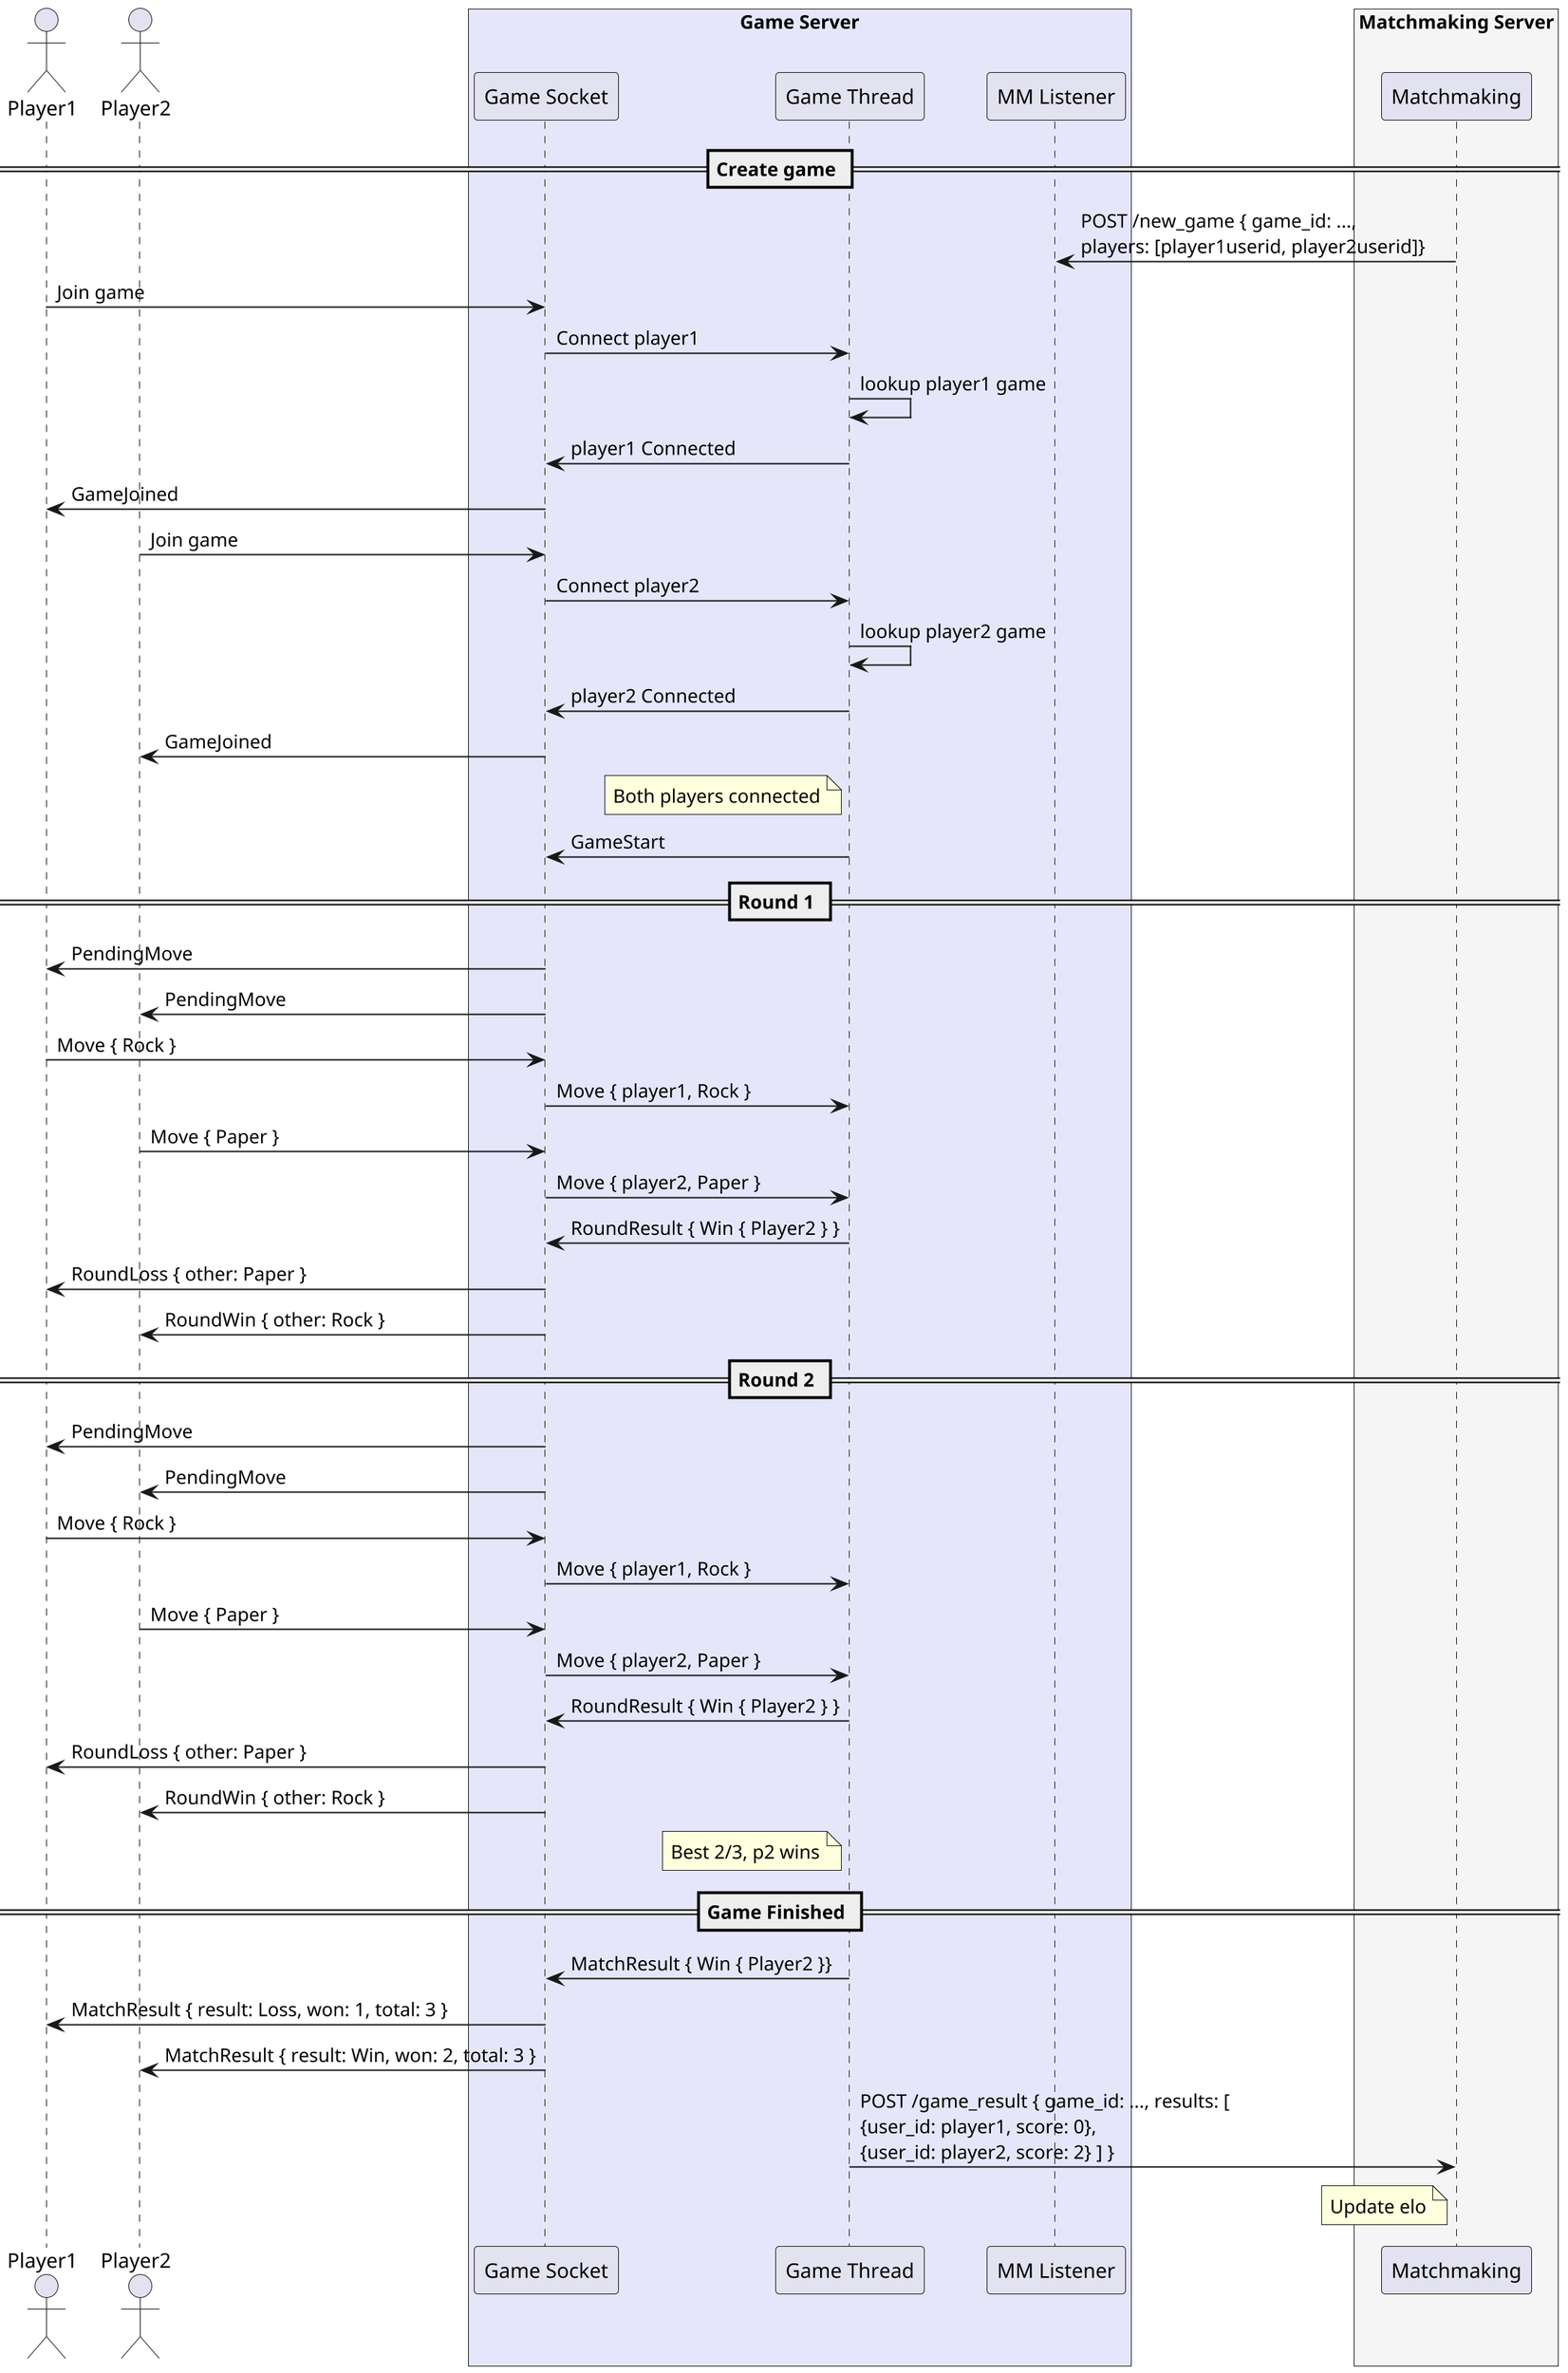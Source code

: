 @startuml
scale 2
actor "Player1" as p1
actor "Player2" as p2
box "Game Server" #Lavender
    participant "Game Socket" as socket
    participant "Game Thread" as thread
    participant "MM Listener" as mm_listener
end box
box "Matchmaking Server" #WhiteSmoke
    participant "Matchmaking" as mm
end box


== Create game ==
mm_listener <- mm : POST /new_game { game_id: ..., \nplayers: [player1userid, player2userid]}
p1 -> socket : Join game
socket -> thread : Connect player1
thread -> thread : lookup player1 game
socket <- thread : player1 Connected
p1 <- socket : GameJoined

p2 -> socket : Join game
socket -> thread : Connect player2
thread -> thread : lookup player2 game
socket <- thread : player2 Connected
p2 <- socket : GameJoined
note left thread : Both players connected
socket <- thread : GameStart

== Round 1 ==
p1 <- socket : PendingMove
p2 <- socket : PendingMove
p1 -> socket : Move { Rock }
socket -> thread : Move { player1, Rock }
p2 -> socket : Move { Paper }
socket -> thread : Move { player2, Paper }
socket <- thread : RoundResult { Win { Player2 } }
p1 <- socket : RoundLoss { other: Paper }
p2 <- socket : RoundWin { other: Rock }

== Round 2 ==
p1 <- socket : PendingMove
p2 <- socket : PendingMove
p1 -> socket : Move { Rock }
socket -> thread : Move { player1, Rock }
p2 -> socket : Move { Paper }
socket -> thread : Move { player2, Paper }
socket <- thread : RoundResult { Win { Player2 } }
p1 <- socket : RoundLoss { other: Paper }
p2 <- socket : RoundWin { other: Rock }
note left thread : Best 2/3, p2 wins

== Game Finished ==
socket <- thread : MatchResult { Win { Player2 }}
p1 <- socket : MatchResult { result: Loss, won: 1, total: 3 }
p2 <- socket : MatchResult { result: Win, won: 2, total: 3 }
thread -> mm : POST /game_result { game_id: ..., results: [ \n{user_id: player1, score: 0}, \n{user_id: player2, score: 2} ] }
note left mm : Update elo




@enduml

